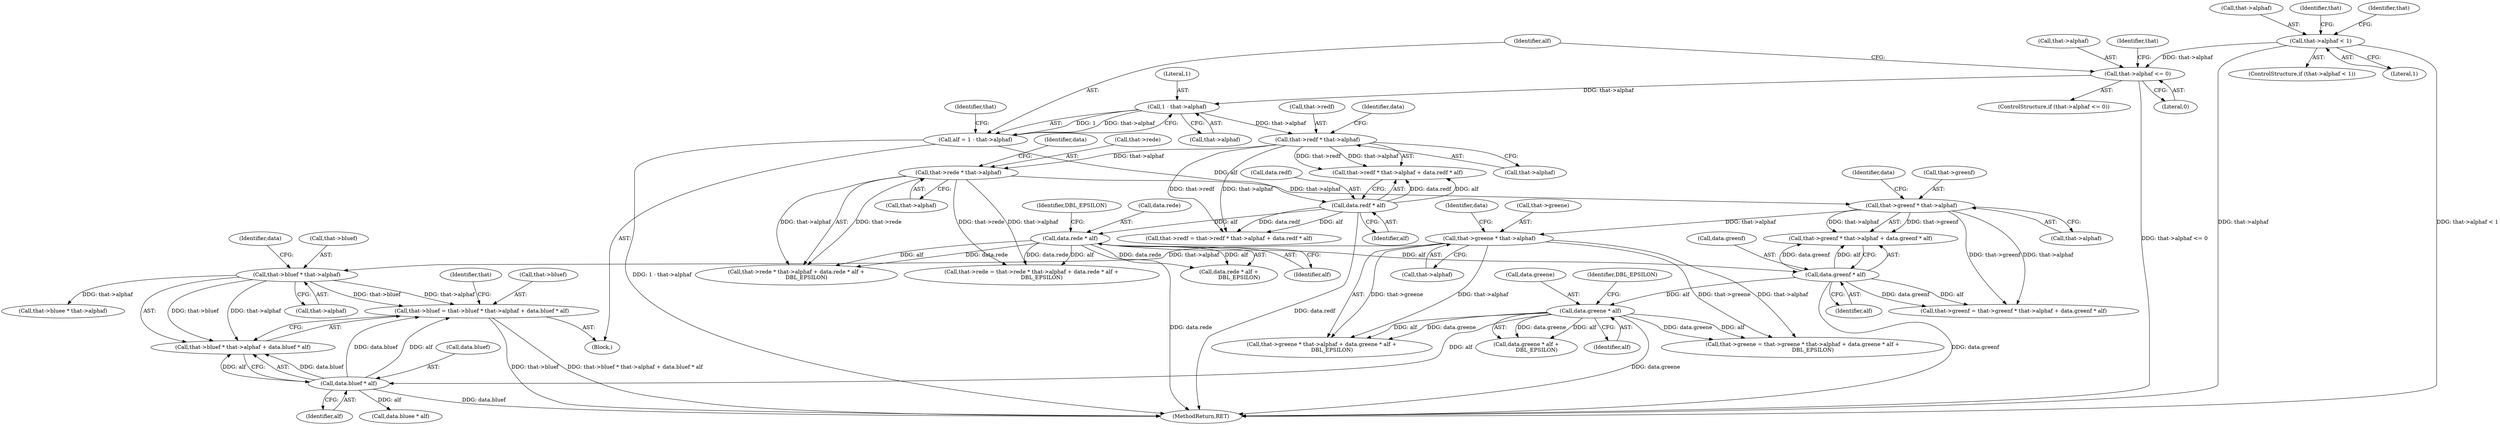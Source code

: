 digraph "0_Android_9d4853418ab2f754c2b63e091c29c5529b8b86ca_58@integer" {
"1000289" [label="(Call,that->bluef = that->bluef * that->alphaf + data.bluef * alf)"];
"1000294" [label="(Call,that->bluef * that->alphaf)"];
"1000275" [label="(Call,that->greene * that->alphaf)"];
"1000258" [label="(Call,that->greenf * that->alphaf)"];
"1000239" [label="(Call,that->rede * that->alphaf)"];
"1000222" [label="(Call,that->redf * that->alphaf)"];
"1000212" [label="(Call,1 - that->alphaf)"];
"1000138" [label="(Call,that->alphaf <= 0)"];
"1000131" [label="(Call,that->alphaf < 1)"];
"1000301" [label="(Call,data.bluef * alf)"];
"1000283" [label="(Call,data.greene * alf)"];
"1000265" [label="(Call,data.greenf * alf)"];
"1000247" [label="(Call,data.rede * alf)"];
"1000229" [label="(Call,data.redf * alf)"];
"1000210" [label="(Call,alf = 1 - that->alphaf)"];
"1000214" [label="(Call,that->alphaf)"];
"1000219" [label="(Identifier,that)"];
"1000142" [label="(Literal,0)"];
"1000253" [label="(Call,that->greenf = that->greenf * that->alphaf + data.greenf * alf)"];
"1000217" [label="(Call,that->redf = that->redf * that->alphaf + data.redf * alf)"];
"1000221" [label="(Call,that->redf * that->alphaf + data.redf * alf)"];
"1000274" [label="(Call,that->greene * that->alphaf + data.greene * alf +\n            DBL_EPSILON)"];
"1000267" [label="(Identifier,data)"];
"1000213" [label="(Literal,1)"];
"1000139" [label="(Call,that->alphaf)"];
"1000211" [label="(Identifier,alf)"];
"1000130" [label="(ControlStructure,if (that->alphaf < 1))"];
"1000269" [label="(Identifier,alf)"];
"1000246" [label="(Call,data.rede * alf +\n            DBL_EPSILON)"];
"1000251" [label="(Identifier,alf)"];
"1000311" [label="(Call,that->bluee * that->alphaf)"];
"1000243" [label="(Call,that->alphaf)"];
"1000293" [label="(Call,that->bluef * that->alphaf + data.bluef * alf)"];
"1000265" [label="(Call,data.greenf * alf)"];
"1000295" [label="(Call,that->bluef)"];
"1000282" [label="(Call,data.greene * alf +\n            DBL_EPSILON)"];
"1000294" [label="(Call,that->bluef * that->alphaf)"];
"1000208" [label="(Block,)"];
"1000298" [label="(Call,that->alphaf)"];
"1000212" [label="(Call,1 - that->alphaf)"];
"1000266" [label="(Call,data.greenf)"];
"1000258" [label="(Call,that->greenf * that->alphaf)"];
"1000132" [label="(Call,that->alphaf)"];
"1000283" [label="(Call,data.greene * alf)"];
"1000288" [label="(Identifier,DBL_EPSILON)"];
"1000262" [label="(Call,that->alphaf)"];
"1000230" [label="(Call,data.redf)"];
"1000210" [label="(Call,alf = 1 - that->alphaf)"];
"1000276" [label="(Call,that->greene)"];
"1000140" [label="(Identifier,that)"];
"1000247" [label="(Call,data.rede * alf)"];
"1000289" [label="(Call,that->bluef = that->bluef * that->alphaf + data.bluef * alf)"];
"1000303" [label="(Identifier,data)"];
"1000270" [label="(Call,that->greene = that->greene * that->alphaf + data.greene * alf +\n            DBL_EPSILON)"];
"1000240" [label="(Call,that->rede)"];
"1000226" [label="(Call,that->alphaf)"];
"1000301" [label="(Call,data.bluef * alf)"];
"1000287" [label="(Identifier,alf)"];
"1000252" [label="(Identifier,DBL_EPSILON)"];
"1000308" [label="(Identifier,that)"];
"1000135" [label="(Literal,1)"];
"1000222" [label="(Call,that->redf * that->alphaf)"];
"1000302" [label="(Call,data.bluef)"];
"1000284" [label="(Call,data.greene)"];
"1000248" [label="(Call,data.rede)"];
"1000233" [label="(Identifier,alf)"];
"1000223" [label="(Call,that->redf)"];
"1000365" [label="(MethodReturn,RET)"];
"1000275" [label="(Call,that->greene * that->alphaf)"];
"1000259" [label="(Call,that->greenf)"];
"1000319" [label="(Call,data.bluee * alf)"];
"1000231" [label="(Identifier,data)"];
"1000138" [label="(Call,that->alphaf <= 0)"];
"1000285" [label="(Identifier,data)"];
"1000238" [label="(Call,that->rede * that->alphaf + data.rede * alf +\n            DBL_EPSILON)"];
"1000257" [label="(Call,that->greenf * that->alphaf + data.greenf * alf)"];
"1000131" [label="(Call,that->alphaf < 1)"];
"1000338" [label="(Identifier,that)"];
"1000234" [label="(Call,that->rede = that->rede * that->alphaf + data.rede * alf +\n            DBL_EPSILON)"];
"1000239" [label="(Call,that->rede * that->alphaf)"];
"1000137" [label="(ControlStructure,if (that->alphaf <= 0))"];
"1000305" [label="(Identifier,alf)"];
"1000279" [label="(Call,that->alphaf)"];
"1000146" [label="(Identifier,that)"];
"1000290" [label="(Call,that->bluef)"];
"1000249" [label="(Identifier,data)"];
"1000229" [label="(Call,data.redf * alf)"];
"1000289" -> "1000208"  [label="AST: "];
"1000289" -> "1000293"  [label="CFG: "];
"1000290" -> "1000289"  [label="AST: "];
"1000293" -> "1000289"  [label="AST: "];
"1000308" -> "1000289"  [label="CFG: "];
"1000289" -> "1000365"  [label="DDG: that->bluef"];
"1000289" -> "1000365"  [label="DDG: that->bluef * that->alphaf + data.bluef * alf"];
"1000294" -> "1000289"  [label="DDG: that->bluef"];
"1000294" -> "1000289"  [label="DDG: that->alphaf"];
"1000301" -> "1000289"  [label="DDG: data.bluef"];
"1000301" -> "1000289"  [label="DDG: alf"];
"1000294" -> "1000293"  [label="AST: "];
"1000294" -> "1000298"  [label="CFG: "];
"1000295" -> "1000294"  [label="AST: "];
"1000298" -> "1000294"  [label="AST: "];
"1000303" -> "1000294"  [label="CFG: "];
"1000294" -> "1000293"  [label="DDG: that->bluef"];
"1000294" -> "1000293"  [label="DDG: that->alphaf"];
"1000275" -> "1000294"  [label="DDG: that->alphaf"];
"1000294" -> "1000311"  [label="DDG: that->alphaf"];
"1000275" -> "1000274"  [label="AST: "];
"1000275" -> "1000279"  [label="CFG: "];
"1000276" -> "1000275"  [label="AST: "];
"1000279" -> "1000275"  [label="AST: "];
"1000285" -> "1000275"  [label="CFG: "];
"1000275" -> "1000270"  [label="DDG: that->greene"];
"1000275" -> "1000270"  [label="DDG: that->alphaf"];
"1000275" -> "1000274"  [label="DDG: that->greene"];
"1000275" -> "1000274"  [label="DDG: that->alphaf"];
"1000258" -> "1000275"  [label="DDG: that->alphaf"];
"1000258" -> "1000257"  [label="AST: "];
"1000258" -> "1000262"  [label="CFG: "];
"1000259" -> "1000258"  [label="AST: "];
"1000262" -> "1000258"  [label="AST: "];
"1000267" -> "1000258"  [label="CFG: "];
"1000258" -> "1000253"  [label="DDG: that->greenf"];
"1000258" -> "1000253"  [label="DDG: that->alphaf"];
"1000258" -> "1000257"  [label="DDG: that->greenf"];
"1000258" -> "1000257"  [label="DDG: that->alphaf"];
"1000239" -> "1000258"  [label="DDG: that->alphaf"];
"1000239" -> "1000238"  [label="AST: "];
"1000239" -> "1000243"  [label="CFG: "];
"1000240" -> "1000239"  [label="AST: "];
"1000243" -> "1000239"  [label="AST: "];
"1000249" -> "1000239"  [label="CFG: "];
"1000239" -> "1000234"  [label="DDG: that->rede"];
"1000239" -> "1000234"  [label="DDG: that->alphaf"];
"1000239" -> "1000238"  [label="DDG: that->rede"];
"1000239" -> "1000238"  [label="DDG: that->alphaf"];
"1000222" -> "1000239"  [label="DDG: that->alphaf"];
"1000222" -> "1000221"  [label="AST: "];
"1000222" -> "1000226"  [label="CFG: "];
"1000223" -> "1000222"  [label="AST: "];
"1000226" -> "1000222"  [label="AST: "];
"1000231" -> "1000222"  [label="CFG: "];
"1000222" -> "1000217"  [label="DDG: that->redf"];
"1000222" -> "1000217"  [label="DDG: that->alphaf"];
"1000222" -> "1000221"  [label="DDG: that->redf"];
"1000222" -> "1000221"  [label="DDG: that->alphaf"];
"1000212" -> "1000222"  [label="DDG: that->alphaf"];
"1000212" -> "1000210"  [label="AST: "];
"1000212" -> "1000214"  [label="CFG: "];
"1000213" -> "1000212"  [label="AST: "];
"1000214" -> "1000212"  [label="AST: "];
"1000210" -> "1000212"  [label="CFG: "];
"1000212" -> "1000210"  [label="DDG: 1"];
"1000212" -> "1000210"  [label="DDG: that->alphaf"];
"1000138" -> "1000212"  [label="DDG: that->alphaf"];
"1000138" -> "1000137"  [label="AST: "];
"1000138" -> "1000142"  [label="CFG: "];
"1000139" -> "1000138"  [label="AST: "];
"1000142" -> "1000138"  [label="AST: "];
"1000146" -> "1000138"  [label="CFG: "];
"1000211" -> "1000138"  [label="CFG: "];
"1000138" -> "1000365"  [label="DDG: that->alphaf <= 0"];
"1000131" -> "1000138"  [label="DDG: that->alphaf"];
"1000131" -> "1000130"  [label="AST: "];
"1000131" -> "1000135"  [label="CFG: "];
"1000132" -> "1000131"  [label="AST: "];
"1000135" -> "1000131"  [label="AST: "];
"1000140" -> "1000131"  [label="CFG: "];
"1000338" -> "1000131"  [label="CFG: "];
"1000131" -> "1000365"  [label="DDG: that->alphaf"];
"1000131" -> "1000365"  [label="DDG: that->alphaf < 1"];
"1000301" -> "1000293"  [label="AST: "];
"1000301" -> "1000305"  [label="CFG: "];
"1000302" -> "1000301"  [label="AST: "];
"1000305" -> "1000301"  [label="AST: "];
"1000293" -> "1000301"  [label="CFG: "];
"1000301" -> "1000365"  [label="DDG: data.bluef"];
"1000301" -> "1000293"  [label="DDG: data.bluef"];
"1000301" -> "1000293"  [label="DDG: alf"];
"1000283" -> "1000301"  [label="DDG: alf"];
"1000301" -> "1000319"  [label="DDG: alf"];
"1000283" -> "1000282"  [label="AST: "];
"1000283" -> "1000287"  [label="CFG: "];
"1000284" -> "1000283"  [label="AST: "];
"1000287" -> "1000283"  [label="AST: "];
"1000288" -> "1000283"  [label="CFG: "];
"1000283" -> "1000365"  [label="DDG: data.greene"];
"1000283" -> "1000270"  [label="DDG: data.greene"];
"1000283" -> "1000270"  [label="DDG: alf"];
"1000283" -> "1000274"  [label="DDG: data.greene"];
"1000283" -> "1000274"  [label="DDG: alf"];
"1000283" -> "1000282"  [label="DDG: data.greene"];
"1000283" -> "1000282"  [label="DDG: alf"];
"1000265" -> "1000283"  [label="DDG: alf"];
"1000265" -> "1000257"  [label="AST: "];
"1000265" -> "1000269"  [label="CFG: "];
"1000266" -> "1000265"  [label="AST: "];
"1000269" -> "1000265"  [label="AST: "];
"1000257" -> "1000265"  [label="CFG: "];
"1000265" -> "1000365"  [label="DDG: data.greenf"];
"1000265" -> "1000253"  [label="DDG: data.greenf"];
"1000265" -> "1000253"  [label="DDG: alf"];
"1000265" -> "1000257"  [label="DDG: data.greenf"];
"1000265" -> "1000257"  [label="DDG: alf"];
"1000247" -> "1000265"  [label="DDG: alf"];
"1000247" -> "1000246"  [label="AST: "];
"1000247" -> "1000251"  [label="CFG: "];
"1000248" -> "1000247"  [label="AST: "];
"1000251" -> "1000247"  [label="AST: "];
"1000252" -> "1000247"  [label="CFG: "];
"1000247" -> "1000365"  [label="DDG: data.rede"];
"1000247" -> "1000234"  [label="DDG: data.rede"];
"1000247" -> "1000234"  [label="DDG: alf"];
"1000247" -> "1000238"  [label="DDG: data.rede"];
"1000247" -> "1000238"  [label="DDG: alf"];
"1000247" -> "1000246"  [label="DDG: data.rede"];
"1000247" -> "1000246"  [label="DDG: alf"];
"1000229" -> "1000247"  [label="DDG: alf"];
"1000229" -> "1000221"  [label="AST: "];
"1000229" -> "1000233"  [label="CFG: "];
"1000230" -> "1000229"  [label="AST: "];
"1000233" -> "1000229"  [label="AST: "];
"1000221" -> "1000229"  [label="CFG: "];
"1000229" -> "1000365"  [label="DDG: data.redf"];
"1000229" -> "1000217"  [label="DDG: data.redf"];
"1000229" -> "1000217"  [label="DDG: alf"];
"1000229" -> "1000221"  [label="DDG: data.redf"];
"1000229" -> "1000221"  [label="DDG: alf"];
"1000210" -> "1000229"  [label="DDG: alf"];
"1000210" -> "1000208"  [label="AST: "];
"1000211" -> "1000210"  [label="AST: "];
"1000219" -> "1000210"  [label="CFG: "];
"1000210" -> "1000365"  [label="DDG: 1 - that->alphaf"];
}
